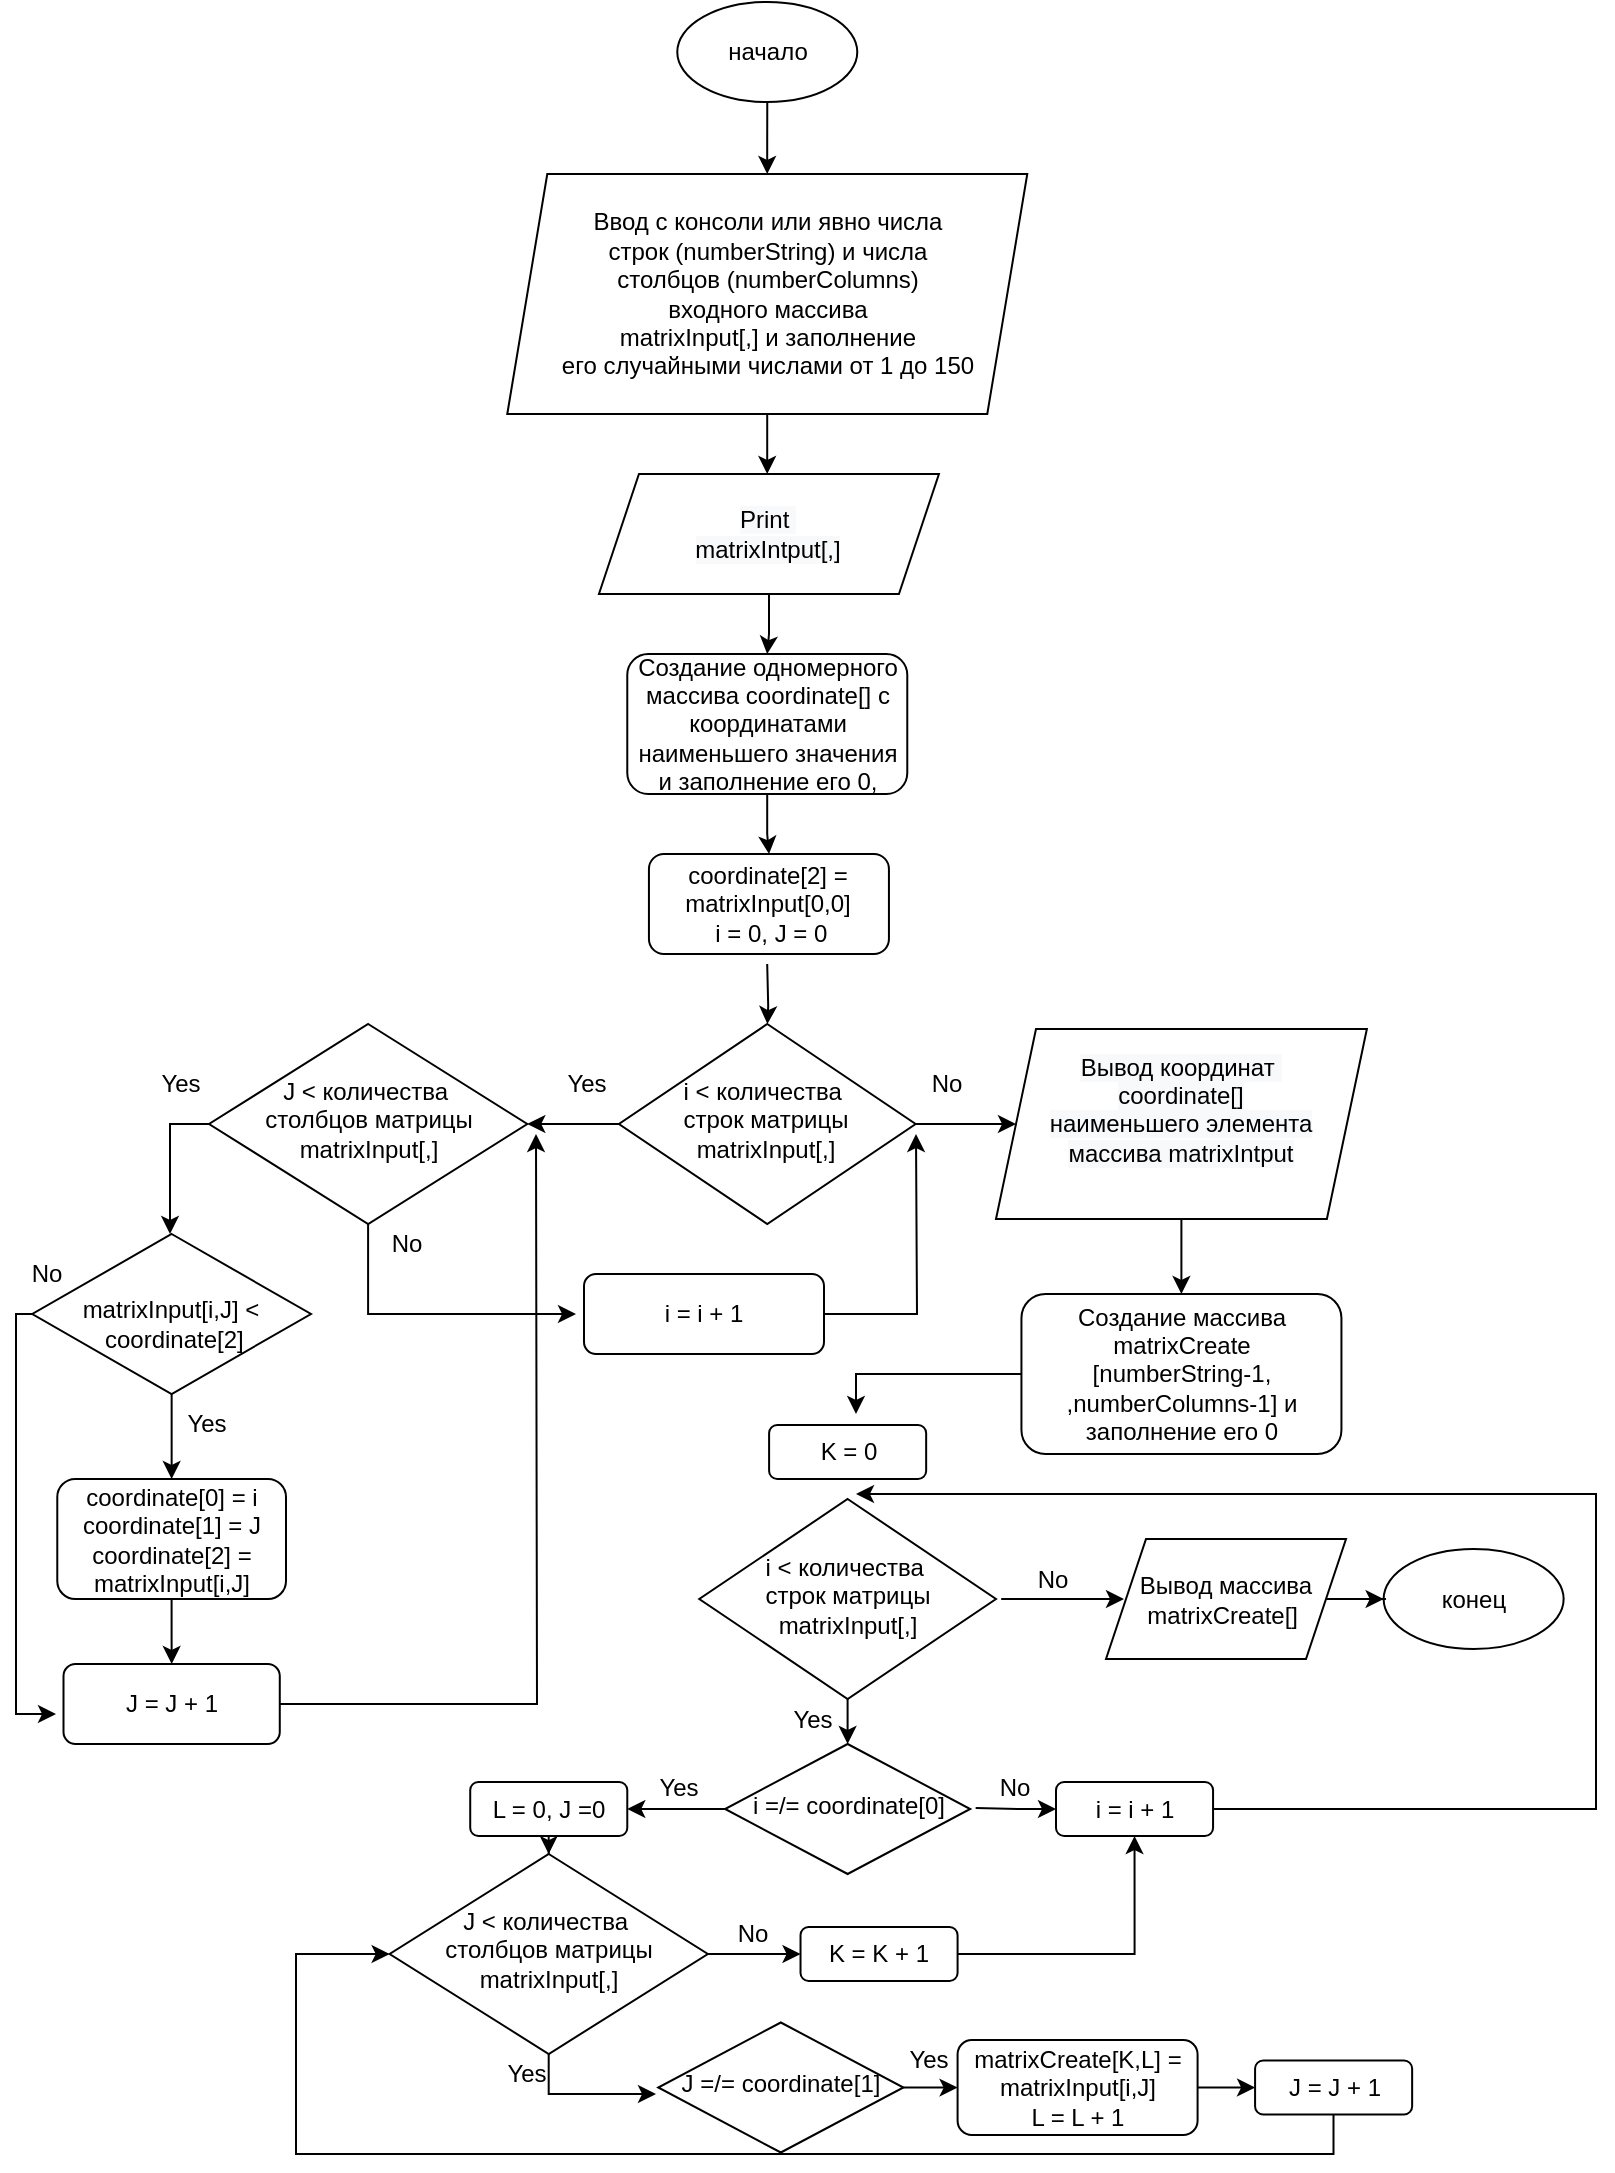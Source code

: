 <mxfile>
    <diagram id="C5RBs43oDa-KdzZeNtuy" name="Page-1">
        <mxGraphModel dx="640" dy="180" grid="1" gridSize="10" guides="1" tooltips="1" connect="1" arrows="1" fold="1" page="1" pageScale="1" pageWidth="827" pageHeight="1169" math="0" shadow="0">
            <root>
                <mxCell id="WIyWlLk6GJQsqaUBKTNV-0"/>
                <mxCell id="WIyWlLk6GJQsqaUBKTNV-1" parent="WIyWlLk6GJQsqaUBKTNV-0"/>
                <mxCell id="ihvjl12FiTxaNbeI2KgN-3" value="" style="edgeStyle=orthogonalEdgeStyle;rounded=0;orthogonalLoop=1;jettySize=auto;html=1;" parent="WIyWlLk6GJQsqaUBKTNV-1" target="yvqbhTdAx37guCkJmxYi-4" edge="1">
                    <mxGeometry relative="1" as="geometry">
                        <mxPoint x="385.6" y="565" as="sourcePoint"/>
                    </mxGeometry>
                </mxCell>
                <mxCell id="ihvjl12FiTxaNbeI2KgN-0" value="" style="edgeStyle=orthogonalEdgeStyle;rounded=0;orthogonalLoop=1;jettySize=auto;html=1;" parent="WIyWlLk6GJQsqaUBKTNV-1" source="KMKfVXiV_VwUEPasHQtb-0" target="lBCfQ0YfBoymbi7UqcTe-0" edge="1">
                    <mxGeometry relative="1" as="geometry"/>
                </mxCell>
                <mxCell id="KMKfVXiV_VwUEPasHQtb-0" value="начало" style="ellipse;whiteSpace=wrap;html=1;fontColor=#000000;fillColor=#FFFFFF;" parent="WIyWlLk6GJQsqaUBKTNV-1" vertex="1">
                    <mxGeometry x="340.64" y="84" width="90" height="50" as="geometry"/>
                </mxCell>
                <mxCell id="KMKfVXiV_VwUEPasHQtb-1" value="конец" style="ellipse;whiteSpace=wrap;html=1;fontColor=#000000;fillColor=#FFFFFF;" parent="WIyWlLk6GJQsqaUBKTNV-1" vertex="1">
                    <mxGeometry x="693.82" y="857.5" width="90" height="50" as="geometry"/>
                </mxCell>
                <mxCell id="e6qk9Nju9v2sVUpgBLXE-1" style="edgeStyle=orthogonalEdgeStyle;rounded=0;orthogonalLoop=1;jettySize=auto;html=1;" parent="WIyWlLk6GJQsqaUBKTNV-1" source="jbSXU8owo1bJoDgqIZQ3-8" edge="1">
                    <mxGeometry relative="1" as="geometry">
                        <mxPoint x="87" y="700" as="targetPoint"/>
                        <Array as="points">
                            <mxPoint x="87" y="645"/>
                        </Array>
                    </mxGeometry>
                </mxCell>
                <mxCell id="e6qk9Nju9v2sVUpgBLXE-8" style="edgeStyle=orthogonalEdgeStyle;rounded=0;orthogonalLoop=1;jettySize=auto;html=1;" parent="WIyWlLk6GJQsqaUBKTNV-1" source="jbSXU8owo1bJoDgqIZQ3-8" edge="1">
                    <mxGeometry relative="1" as="geometry">
                        <mxPoint x="290" y="740" as="targetPoint"/>
                        <Array as="points">
                            <mxPoint x="186" y="740"/>
                            <mxPoint x="220" y="740"/>
                        </Array>
                    </mxGeometry>
                </mxCell>
                <mxCell id="jbSXU8owo1bJoDgqIZQ3-8" value="&lt;font style=&quot;vertical-align: inherit&quot;&gt;&lt;font style=&quot;vertical-align: inherit&quot;&gt;&lt;font color=&quot;#000000&quot;&gt;&lt;br&gt;J &amp;lt; количества&amp;nbsp;&lt;br&gt;столбцов матрицы&lt;br&gt;matrixInput[,]&lt;br&gt;&amp;nbsp;&lt;/font&gt;&lt;br&gt;&lt;/font&gt;&lt;/font&gt;" style="rhombus;whiteSpace=wrap;html=1;shadow=0;fontFamily=Helvetica;fontSize=12;align=center;strokeWidth=1;spacing=6;spacingTop=-4;fillColor=#FFFFFF;" parent="WIyWlLk6GJQsqaUBKTNV-1" vertex="1">
                    <mxGeometry x="106.53" y="595" width="159.11" height="100" as="geometry"/>
                </mxCell>
                <mxCell id="jbSXU8owo1bJoDgqIZQ3-89" value="No" style="text;html=1;align=center;verticalAlign=middle;resizable=0;points=[];autosize=1;strokeColor=none;fillColor=none;" parent="WIyWlLk6GJQsqaUBKTNV-1" vertex="1">
                    <mxGeometry x="459.82" y="615" width="30" height="20" as="geometry"/>
                </mxCell>
                <mxCell id="jbSXU8owo1bJoDgqIZQ3-90" value="Yes" style="text;html=1;align=center;verticalAlign=middle;resizable=0;points=[];autosize=1;strokeColor=none;fillColor=none;" parent="WIyWlLk6GJQsqaUBKTNV-1" vertex="1">
                    <mxGeometry x="326.47" y="967" width="30" height="20" as="geometry"/>
                </mxCell>
                <mxCell id="ihvjl12FiTxaNbeI2KgN-5" value="" style="edgeStyle=orthogonalEdgeStyle;rounded=0;orthogonalLoop=1;jettySize=auto;html=1;" parent="WIyWlLk6GJQsqaUBKTNV-1" source="yvqbhTdAx37guCkJmxYi-4" target="jbSXU8owo1bJoDgqIZQ3-8" edge="1">
                    <mxGeometry relative="1" as="geometry"/>
                </mxCell>
                <mxCell id="VIec33F67bFmTqAhXJMC-25" style="edgeStyle=orthogonalEdgeStyle;rounded=0;orthogonalLoop=1;jettySize=auto;html=1;" parent="WIyWlLk6GJQsqaUBKTNV-1" source="yvqbhTdAx37guCkJmxYi-4" edge="1">
                    <mxGeometry relative="1" as="geometry">
                        <mxPoint x="510" y="645" as="targetPoint"/>
                    </mxGeometry>
                </mxCell>
                <mxCell id="yvqbhTdAx37guCkJmxYi-4" value="&lt;font style=&quot;vertical-align: inherit&quot;&gt;&lt;font style=&quot;vertical-align: inherit&quot;&gt;&lt;font color=&quot;#000000&quot;&gt;i &amp;lt; количества&amp;nbsp;&lt;br&gt;строк матрицы&lt;br&gt;matrixInput[,]&lt;/font&gt;&lt;br&gt;&lt;/font&gt;&lt;/font&gt;" style="rhombus;whiteSpace=wrap;html=1;shadow=0;fontFamily=Helvetica;fontSize=12;align=center;strokeWidth=1;spacing=6;spacingTop=-4;fillColor=#FFFFFF;" parent="WIyWlLk6GJQsqaUBKTNV-1" vertex="1">
                    <mxGeometry x="311.46" y="595" width="148.36" height="100" as="geometry"/>
                </mxCell>
                <mxCell id="e6qk9Nju9v2sVUpgBLXE-9" style="edgeStyle=orthogonalEdgeStyle;rounded=0;orthogonalLoop=1;jettySize=auto;html=1;" parent="WIyWlLk6GJQsqaUBKTNV-1" source="yvqbhTdAx37guCkJmxYi-6" edge="1">
                    <mxGeometry relative="1" as="geometry">
                        <mxPoint x="460" y="650" as="targetPoint"/>
                    </mxGeometry>
                </mxCell>
                <mxCell id="yvqbhTdAx37guCkJmxYi-6" value="i = i + 1" style="rounded=1;whiteSpace=wrap;html=1;" parent="WIyWlLk6GJQsqaUBKTNV-1" vertex="1">
                    <mxGeometry x="294" y="720" width="120" height="40" as="geometry"/>
                </mxCell>
                <mxCell id="yvqbhTdAx37guCkJmxYi-13" value="No" style="text;html=1;align=center;verticalAlign=middle;resizable=0;points=[];autosize=1;strokeColor=none;fillColor=none;" parent="WIyWlLk6GJQsqaUBKTNV-1" vertex="1">
                    <mxGeometry x="494.47" y="967" width="30" height="20" as="geometry"/>
                </mxCell>
                <mxCell id="yvqbhTdAx37guCkJmxYi-14" value="Yes" style="text;html=1;align=center;verticalAlign=middle;resizable=0;points=[];autosize=1;strokeColor=none;fillColor=none;" parent="WIyWlLk6GJQsqaUBKTNV-1" vertex="1">
                    <mxGeometry x="76.53" y="615" width="30" height="20" as="geometry"/>
                </mxCell>
                <mxCell id="ihvjl12FiTxaNbeI2KgN-16" style="edgeStyle=orthogonalEdgeStyle;rounded=0;orthogonalLoop=1;jettySize=auto;html=1;entryX=1;entryY=0.5;entryDx=0;entryDy=0;" parent="WIyWlLk6GJQsqaUBKTNV-1" edge="1">
                    <mxGeometry relative="1" as="geometry">
                        <mxPoint x="329.03" y="750" as="sourcePoint"/>
                    </mxGeometry>
                </mxCell>
                <mxCell id="ihvjl12FiTxaNbeI2KgN-34" value="" style="edgeStyle=orthogonalEdgeStyle;rounded=0;orthogonalLoop=1;jettySize=auto;html=1;" parent="WIyWlLk6GJQsqaUBKTNV-1" edge="1">
                    <mxGeometry relative="1" as="geometry">
                        <mxPoint x="434.03" y="750" as="sourcePoint"/>
                    </mxGeometry>
                </mxCell>
                <mxCell id="e6qk9Nju9v2sVUpgBLXE-7" style="edgeStyle=orthogonalEdgeStyle;rounded=0;orthogonalLoop=1;jettySize=auto;html=1;" parent="WIyWlLk6GJQsqaUBKTNV-1" source="KW_vQVSKnFb7htBr6eyI-2" edge="1">
                    <mxGeometry relative="1" as="geometry">
                        <mxPoint x="270" y="650" as="targetPoint"/>
                    </mxGeometry>
                </mxCell>
                <mxCell id="KW_vQVSKnFb7htBr6eyI-2" value="J = J + 1" style="rounded=1;whiteSpace=wrap;html=1;" parent="WIyWlLk6GJQsqaUBKTNV-1" vertex="1">
                    <mxGeometry x="33.75" y="915" width="108.14" height="40" as="geometry"/>
                </mxCell>
                <mxCell id="KW_vQVSKnFb7htBr6eyI-6" value="No" style="text;html=1;align=center;verticalAlign=middle;resizable=0;points=[];autosize=1;strokeColor=none;fillColor=none;" parent="WIyWlLk6GJQsqaUBKTNV-1" vertex="1">
                    <mxGeometry x="190" y="695" width="30" height="20" as="geometry"/>
                </mxCell>
                <mxCell id="KW_vQVSKnFb7htBr6eyI-24" value="Yes" style="text;html=1;align=center;verticalAlign=middle;resizable=0;points=[];autosize=1;strokeColor=none;fillColor=none;" parent="WIyWlLk6GJQsqaUBKTNV-1" vertex="1">
                    <mxGeometry x="280" y="615" width="30" height="20" as="geometry"/>
                </mxCell>
                <mxCell id="ihvjl12FiTxaNbeI2KgN-1" value="" style="edgeStyle=orthogonalEdgeStyle;rounded=0;orthogonalLoop=1;jettySize=auto;html=1;" parent="WIyWlLk6GJQsqaUBKTNV-1" source="lBCfQ0YfBoymbi7UqcTe-0" edge="1">
                    <mxGeometry relative="1" as="geometry">
                        <mxPoint x="385.6" y="320" as="targetPoint"/>
                    </mxGeometry>
                </mxCell>
                <mxCell id="lBCfQ0YfBoymbi7UqcTe-0" value="Ввод с консоли или явно числа&lt;br&gt;строк (numberString) и числа &lt;br&gt;столбцов (numberColumns) &lt;br&gt;входного массива&lt;br&gt;matrixInput[,] и заполнение&lt;br&gt;его случайными числами от 1 до 150" style="shape=parallelogram;perimeter=parallelogramPerimeter;whiteSpace=wrap;html=1;fixedSize=1;" parent="WIyWlLk6GJQsqaUBKTNV-1" vertex="1">
                    <mxGeometry x="255.64" y="170" width="260" height="120" as="geometry"/>
                </mxCell>
                <mxCell id="e6qk9Nju9v2sVUpgBLXE-5" value="" style="edgeStyle=orthogonalEdgeStyle;rounded=0;orthogonalLoop=1;jettySize=auto;html=1;" parent="WIyWlLk6GJQsqaUBKTNV-1" source="lBCfQ0YfBoymbi7UqcTe-4" target="KW_vQVSKnFb7htBr6eyI-2" edge="1">
                    <mxGeometry relative="1" as="geometry"/>
                </mxCell>
                <mxCell id="lBCfQ0YfBoymbi7UqcTe-4" value="coordinate[0] = i&lt;br&gt;coordinate[1] = J&lt;br&gt;coordinate[2] = matrixInput[i,J]" style="rounded=1;whiteSpace=wrap;html=1;" parent="WIyWlLk6GJQsqaUBKTNV-1" vertex="1">
                    <mxGeometry x="30.64" y="822.5" width="114.36" height="60" as="geometry"/>
                </mxCell>
                <mxCell id="e6qk9Nju9v2sVUpgBLXE-28" value="" style="edgeStyle=orthogonalEdgeStyle;rounded=0;orthogonalLoop=1;jettySize=auto;html=1;" parent="WIyWlLk6GJQsqaUBKTNV-1" source="lBCfQ0YfBoymbi7UqcTe-8" target="e6qk9Nju9v2sVUpgBLXE-25" edge="1">
                    <mxGeometry relative="1" as="geometry"/>
                </mxCell>
                <mxCell id="lBCfQ0YfBoymbi7UqcTe-8" value="matrixCreate[K,L]&amp;nbsp;= matrixInput[i,J]&lt;br&gt;L = L + 1" style="rounded=1;whiteSpace=wrap;html=1;" parent="WIyWlLk6GJQsqaUBKTNV-1" vertex="1">
                    <mxGeometry x="480.79" y="1103" width="120" height="47.5" as="geometry"/>
                </mxCell>
                <mxCell id="e6qk9Nju9v2sVUpgBLXE-16" value="" style="edgeStyle=orthogonalEdgeStyle;rounded=0;orthogonalLoop=1;jettySize=auto;html=1;" parent="WIyWlLk6GJQsqaUBKTNV-1" source="lBCfQ0YfBoymbi7UqcTe-10" target="e6qk9Nju9v2sVUpgBLXE-15" edge="1">
                    <mxGeometry relative="1" as="geometry"/>
                </mxCell>
                <mxCell id="lBCfQ0YfBoymbi7UqcTe-10" value="&lt;font style=&quot;vertical-align: inherit&quot;&gt;&lt;font style=&quot;vertical-align: inherit&quot;&gt;&lt;font color=&quot;#000000&quot;&gt;&lt;br&gt;i =/= coordinate[0]&lt;br&gt;&amp;nbsp;&lt;/font&gt;&lt;br&gt;&lt;/font&gt;&lt;/font&gt;" style="rhombus;whiteSpace=wrap;html=1;shadow=0;fontFamily=Helvetica;fontSize=12;align=center;strokeWidth=1;spacing=6;spacingTop=-4;fillColor=#FFFFFF;" parent="WIyWlLk6GJQsqaUBKTNV-1" vertex="1">
                    <mxGeometry x="364.52" y="955" width="122.59" height="65" as="geometry"/>
                </mxCell>
                <mxCell id="VIec33F67bFmTqAhXJMC-20" style="edgeStyle=orthogonalEdgeStyle;rounded=0;orthogonalLoop=1;jettySize=auto;html=1;entryX=0;entryY=0.5;entryDx=0;entryDy=0;" parent="WIyWlLk6GJQsqaUBKTNV-1" target="e6qk9Nju9v2sVUpgBLXE-23" edge="1">
                    <mxGeometry relative="1" as="geometry">
                        <mxPoint x="520" y="987" as="targetPoint"/>
                        <mxPoint x="489.82" y="987" as="sourcePoint"/>
                    </mxGeometry>
                </mxCell>
                <mxCell id="lBCfQ0YfBoymbi7UqcTe-18" value="Yes" style="text;html=1;align=center;verticalAlign=middle;resizable=0;points=[];autosize=1;strokeColor=none;fillColor=none;" parent="WIyWlLk6GJQsqaUBKTNV-1" vertex="1">
                    <mxGeometry x="450.79" y="1103" width="30" height="20" as="geometry"/>
                </mxCell>
                <mxCell id="VIec33F67bFmTqAhXJMC-3" value="" style="edgeStyle=orthogonalEdgeStyle;rounded=0;orthogonalLoop=1;jettySize=auto;html=1;" parent="WIyWlLk6GJQsqaUBKTNV-1" source="VIec33F67bFmTqAhXJMC-0" target="VIec33F67bFmTqAhXJMC-2" edge="1">
                    <mxGeometry relative="1" as="geometry"/>
                </mxCell>
                <mxCell id="VIec33F67bFmTqAhXJMC-0" value="&lt;span style=&quot;color: rgb(0 , 0 , 0) ; font-family: &amp;quot;helvetica&amp;quot; ; font-size: 12px ; font-style: normal ; font-weight: 400 ; letter-spacing: normal ; text-align: center ; text-indent: 0px ; text-transform: none ; word-spacing: 0px ; background-color: rgb(248 , 249 , 250) ; display: inline ; float: none&quot;&gt;Print&amp;nbsp;&lt;br&gt;&lt;span style=&quot;font-family: Helvetica;&quot;&gt;matrixIntput[,]&lt;/span&gt;&lt;br&gt;&lt;/span&gt;" style="shape=parallelogram;perimeter=parallelogramPerimeter;whiteSpace=wrap;html=1;fixedSize=1;" parent="WIyWlLk6GJQsqaUBKTNV-1" vertex="1">
                    <mxGeometry x="301.47" y="320" width="170" height="60" as="geometry"/>
                </mxCell>
                <mxCell id="VIec33F67bFmTqAhXJMC-1" value="coordinate[2]&amp;nbsp;= matrixInput[0,0]&lt;br&gt;&amp;nbsp;&amp;nbsp;i = 0, J = 0&amp;nbsp;" style="rounded=1;whiteSpace=wrap;html=1;" parent="WIyWlLk6GJQsqaUBKTNV-1" vertex="1">
                    <mxGeometry x="326.47" y="510" width="120" height="50" as="geometry"/>
                </mxCell>
                <mxCell id="VIec33F67bFmTqAhXJMC-4" value="" style="edgeStyle=orthogonalEdgeStyle;rounded=0;orthogonalLoop=1;jettySize=auto;html=1;" parent="WIyWlLk6GJQsqaUBKTNV-1" source="VIec33F67bFmTqAhXJMC-2" target="VIec33F67bFmTqAhXJMC-1" edge="1">
                    <mxGeometry relative="1" as="geometry"/>
                </mxCell>
                <mxCell id="VIec33F67bFmTqAhXJMC-2" value="&lt;br&gt;Создание одномерного массива coordinate[] с координатами наименьшего значения и заполнение его 0,&lt;br&gt;&amp;nbsp;" style="rounded=1;whiteSpace=wrap;html=1;" parent="WIyWlLk6GJQsqaUBKTNV-1" vertex="1">
                    <mxGeometry x="315.64" y="410" width="140" height="70" as="geometry"/>
                </mxCell>
                <mxCell id="VIec33F67bFmTqAhXJMC-15" style="edgeStyle=orthogonalEdgeStyle;rounded=0;orthogonalLoop=1;jettySize=auto;html=1;" parent="WIyWlLk6GJQsqaUBKTNV-1" edge="1">
                    <mxGeometry relative="1" as="geometry">
                        <mxPoint x="564" y="882.5" as="targetPoint"/>
                        <mxPoint x="502.59" y="882.5" as="sourcePoint"/>
                    </mxGeometry>
                </mxCell>
                <mxCell id="VIec33F67bFmTqAhXJMC-9" value="Yes" style="text;html=1;align=center;verticalAlign=middle;resizable=0;points=[];autosize=1;strokeColor=none;fillColor=none;" parent="WIyWlLk6GJQsqaUBKTNV-1" vertex="1">
                    <mxGeometry x="393.05" y="932.5" width="30" height="20" as="geometry"/>
                </mxCell>
                <mxCell id="VIec33F67bFmTqAhXJMC-12" value="No" style="text;html=1;align=center;verticalAlign=middle;resizable=0;points=[];autosize=1;strokeColor=none;fillColor=none;" parent="WIyWlLk6GJQsqaUBKTNV-1" vertex="1">
                    <mxGeometry x="512.72" y="862.5" width="30" height="20" as="geometry"/>
                </mxCell>
                <mxCell id="e6qk9Nju9v2sVUpgBLXE-11" value="" style="edgeStyle=orthogonalEdgeStyle;rounded=0;orthogonalLoop=1;jettySize=auto;html=1;" parent="WIyWlLk6GJQsqaUBKTNV-1" source="VIec33F67bFmTqAhXJMC-23" target="e6qk9Nju9v2sVUpgBLXE-10" edge="1">
                    <mxGeometry relative="1" as="geometry"/>
                </mxCell>
                <mxCell id="VIec33F67bFmTqAhXJMC-23" value="&lt;span style=&quot;color: rgb(0 , 0 , 0) ; font-family: &amp;quot;helvetica&amp;quot; ; font-size: 12px ; font-style: normal ; font-weight: 400 ; letter-spacing: normal ; text-align: center ; text-indent: 0px ; text-transform: none ; word-spacing: 0px ; background-color: rgb(248 , 249 , 250) ; display: inline ; float: none&quot;&gt;Вывод координат&amp;nbsp;&lt;br&gt;&lt;span style=&quot;font-family: Helvetica;&quot;&gt;coordinate[]&lt;/span&gt;&lt;br&gt;наименьшего элемента&lt;br&gt;массива&amp;nbsp;&lt;span style=&quot;font-family: Helvetica;&quot;&gt;matrixIntput&lt;br&gt;&lt;/span&gt;&lt;br&gt;&lt;/span&gt;" style="shape=parallelogram;perimeter=parallelogramPerimeter;whiteSpace=wrap;html=1;fixedSize=1;" parent="WIyWlLk6GJQsqaUBKTNV-1" vertex="1">
                    <mxGeometry x="500" y="597.5" width="185.44" height="95" as="geometry"/>
                </mxCell>
                <mxCell id="e6qk9Nju9v2sVUpgBLXE-2" value="" style="edgeStyle=orthogonalEdgeStyle;rounded=0;orthogonalLoop=1;jettySize=auto;html=1;" parent="WIyWlLk6GJQsqaUBKTNV-1" source="e6qk9Nju9v2sVUpgBLXE-0" target="lBCfQ0YfBoymbi7UqcTe-4" edge="1">
                    <mxGeometry relative="1" as="geometry"/>
                </mxCell>
                <mxCell id="e6qk9Nju9v2sVUpgBLXE-4" style="edgeStyle=orthogonalEdgeStyle;rounded=0;orthogonalLoop=1;jettySize=auto;html=1;" parent="WIyWlLk6GJQsqaUBKTNV-1" source="e6qk9Nju9v2sVUpgBLXE-0" edge="1">
                    <mxGeometry relative="1" as="geometry">
                        <mxPoint x="30" y="940" as="targetPoint"/>
                        <Array as="points">
                            <mxPoint x="10" y="740"/>
                            <mxPoint x="10" y="940"/>
                        </Array>
                    </mxGeometry>
                </mxCell>
                <mxCell id="e6qk9Nju9v2sVUpgBLXE-0" value="&lt;font style=&quot;vertical-align: inherit&quot;&gt;&lt;font style=&quot;vertical-align: inherit&quot;&gt;&lt;font color=&quot;#000000&quot;&gt;&lt;br&gt;matrixInput[i,J] &amp;lt;&lt;br&gt;&amp;nbsp;coordinate[2]&lt;/font&gt;&lt;br&gt;&lt;/font&gt;&lt;/font&gt;" style="rhombus;whiteSpace=wrap;html=1;shadow=0;fontFamily=Helvetica;fontSize=12;align=center;strokeWidth=1;spacing=6;spacingTop=-4;fillColor=#FFFFFF;" parent="WIyWlLk6GJQsqaUBKTNV-1" vertex="1">
                    <mxGeometry x="18.14" y="700" width="139.36" height="80" as="geometry"/>
                </mxCell>
                <mxCell id="e6qk9Nju9v2sVUpgBLXE-3" value="Yes" style="text;html=1;align=center;verticalAlign=middle;resizable=0;points=[];autosize=1;strokeColor=none;fillColor=none;" parent="WIyWlLk6GJQsqaUBKTNV-1" vertex="1">
                    <mxGeometry x="90" y="785" width="30" height="20" as="geometry"/>
                </mxCell>
                <mxCell id="e6qk9Nju9v2sVUpgBLXE-6" value="No" style="text;html=1;align=center;verticalAlign=middle;resizable=0;points=[];autosize=1;strokeColor=none;fillColor=none;" parent="WIyWlLk6GJQsqaUBKTNV-1" vertex="1">
                    <mxGeometry x="10" y="710" width="30" height="20" as="geometry"/>
                </mxCell>
                <mxCell id="e6qk9Nju9v2sVUpgBLXE-20" style="edgeStyle=orthogonalEdgeStyle;rounded=0;orthogonalLoop=1;jettySize=auto;html=1;" parent="WIyWlLk6GJQsqaUBKTNV-1" source="e6qk9Nju9v2sVUpgBLXE-10" edge="1">
                    <mxGeometry relative="1" as="geometry">
                        <mxPoint x="430" y="790" as="targetPoint"/>
                        <Array as="points">
                            <mxPoint x="430" y="770"/>
                        </Array>
                    </mxGeometry>
                </mxCell>
                <mxCell id="e6qk9Nju9v2sVUpgBLXE-10" value="&lt;span style=&quot;&quot;&gt;Создание массива&lt;/span&gt;&lt;br style=&quot;&quot;&gt;&lt;span style=&quot;&quot;&gt;matrixCreate&lt;br&gt;[&lt;/span&gt;numberString-1,&lt;span style=&quot;&quot;&gt;&lt;br&gt;,&lt;/span&gt;numberColumns-1&lt;span style=&quot;&quot;&gt;] и заполнение его 0&lt;/span&gt;" style="rounded=1;whiteSpace=wrap;html=1;" parent="WIyWlLk6GJQsqaUBKTNV-1" vertex="1">
                    <mxGeometry x="512.72" y="730" width="160" height="80" as="geometry"/>
                </mxCell>
                <mxCell id="e6qk9Nju9v2sVUpgBLXE-14" value="" style="edgeStyle=orthogonalEdgeStyle;rounded=0;orthogonalLoop=1;jettySize=auto;html=1;entryX=0.5;entryY=0;entryDx=0;entryDy=0;" parent="WIyWlLk6GJQsqaUBKTNV-1" source="e6qk9Nju9v2sVUpgBLXE-12" target="lBCfQ0YfBoymbi7UqcTe-10" edge="1">
                    <mxGeometry relative="1" as="geometry">
                        <mxPoint x="295" y="1031" as="targetPoint"/>
                    </mxGeometry>
                </mxCell>
                <mxCell id="e6qk9Nju9v2sVUpgBLXE-12" value="&lt;font style=&quot;vertical-align: inherit&quot;&gt;&lt;font style=&quot;vertical-align: inherit&quot;&gt;&lt;font color=&quot;#000000&quot;&gt;i &amp;lt; количества&amp;nbsp;&lt;br&gt;строк матрицы&lt;br&gt;matrixInput[,]&lt;/font&gt;&lt;br&gt;&lt;/font&gt;&lt;/font&gt;" style="rhombus;whiteSpace=wrap;html=1;shadow=0;fontFamily=Helvetica;fontSize=12;align=center;strokeWidth=1;spacing=6;spacingTop=-4;fillColor=#FFFFFF;" parent="WIyWlLk6GJQsqaUBKTNV-1" vertex="1">
                    <mxGeometry x="351.64" y="832.5" width="148.36" height="100" as="geometry"/>
                </mxCell>
                <mxCell id="e6qk9Nju9v2sVUpgBLXE-41" value="" style="edgeStyle=orthogonalEdgeStyle;rounded=0;orthogonalLoop=1;jettySize=auto;html=1;" parent="WIyWlLk6GJQsqaUBKTNV-1" source="e6qk9Nju9v2sVUpgBLXE-15" target="e6qk9Nju9v2sVUpgBLXE-17" edge="1">
                    <mxGeometry relative="1" as="geometry"/>
                </mxCell>
                <mxCell id="e6qk9Nju9v2sVUpgBLXE-15" value="L = 0, J =0" style="rounded=1;whiteSpace=wrap;html=1;" parent="WIyWlLk6GJQsqaUBKTNV-1" vertex="1">
                    <mxGeometry x="237.11" y="974" width="78.53" height="27" as="geometry"/>
                </mxCell>
                <mxCell id="e6qk9Nju9v2sVUpgBLXE-34" style="edgeStyle=orthogonalEdgeStyle;rounded=0;orthogonalLoop=1;jettySize=auto;html=1;" parent="WIyWlLk6GJQsqaUBKTNV-1" source="e6qk9Nju9v2sVUpgBLXE-17" edge="1">
                    <mxGeometry relative="1" as="geometry">
                        <mxPoint x="330" y="1130" as="targetPoint"/>
                        <Array as="points">
                            <mxPoint x="276" y="1130"/>
                        </Array>
                    </mxGeometry>
                </mxCell>
                <mxCell id="e6qk9Nju9v2sVUpgBLXE-35" value="" style="edgeStyle=orthogonalEdgeStyle;rounded=0;orthogonalLoop=1;jettySize=auto;html=1;" parent="WIyWlLk6GJQsqaUBKTNV-1" source="e6qk9Nju9v2sVUpgBLXE-17" target="e6qk9Nju9v2sVUpgBLXE-26" edge="1">
                    <mxGeometry relative="1" as="geometry"/>
                </mxCell>
                <mxCell id="e6qk9Nju9v2sVUpgBLXE-17" value="&lt;font style=&quot;vertical-align: inherit&quot;&gt;&lt;font style=&quot;vertical-align: inherit&quot;&gt;&lt;font color=&quot;#000000&quot;&gt;&lt;br&gt;J &amp;lt; количества&amp;nbsp;&lt;br&gt;столбцов матрицы&lt;br&gt;matrixInput[,]&lt;br&gt;&amp;nbsp;&lt;/font&gt;&lt;br&gt;&lt;/font&gt;&lt;/font&gt;" style="rhombus;whiteSpace=wrap;html=1;shadow=0;fontFamily=Helvetica;fontSize=12;align=center;strokeWidth=1;spacing=6;spacingTop=-4;fillColor=#FFFFFF;" parent="WIyWlLk6GJQsqaUBKTNV-1" vertex="1">
                    <mxGeometry x="196.82" y="1010" width="159.11" height="100" as="geometry"/>
                </mxCell>
                <mxCell id="e6qk9Nju9v2sVUpgBLXE-27" value="" style="edgeStyle=orthogonalEdgeStyle;rounded=0;orthogonalLoop=1;jettySize=auto;html=1;" parent="WIyWlLk6GJQsqaUBKTNV-1" source="e6qk9Nju9v2sVUpgBLXE-18" target="lBCfQ0YfBoymbi7UqcTe-8" edge="1">
                    <mxGeometry relative="1" as="geometry"/>
                </mxCell>
                <mxCell id="e6qk9Nju9v2sVUpgBLXE-18" value="&lt;font style=&quot;vertical-align: inherit&quot;&gt;&lt;font style=&quot;vertical-align: inherit&quot;&gt;&lt;font color=&quot;#000000&quot;&gt;&lt;br&gt;J =/= coordinate[1]&lt;br&gt;&amp;nbsp;&lt;/font&gt;&lt;br&gt;&lt;/font&gt;&lt;/font&gt;" style="rhombus;whiteSpace=wrap;html=1;shadow=0;fontFamily=Helvetica;fontSize=12;align=center;strokeWidth=1;spacing=6;spacingTop=-4;fillColor=#FFFFFF;" parent="WIyWlLk6GJQsqaUBKTNV-1" vertex="1">
                    <mxGeometry x="331.12" y="1094.25" width="122.59" height="65" as="geometry"/>
                </mxCell>
                <mxCell id="e6qk9Nju9v2sVUpgBLXE-19" value="K = 0" style="rounded=1;whiteSpace=wrap;html=1;" parent="WIyWlLk6GJQsqaUBKTNV-1" vertex="1">
                    <mxGeometry x="386.55" y="795.5" width="78.53" height="27" as="geometry"/>
                </mxCell>
                <mxCell id="e6qk9Nju9v2sVUpgBLXE-22" value="" style="edgeStyle=orthogonalEdgeStyle;rounded=0;orthogonalLoop=1;jettySize=auto;html=1;" parent="WIyWlLk6GJQsqaUBKTNV-1" source="e6qk9Nju9v2sVUpgBLXE-21" target="KMKfVXiV_VwUEPasHQtb-1" edge="1">
                    <mxGeometry relative="1" as="geometry"/>
                </mxCell>
                <mxCell id="e6qk9Nju9v2sVUpgBLXE-21" value="&lt;span style=&quot;&quot;&gt;Вывод массива&lt;/span&gt;&lt;br style=&quot;&quot;&gt;&lt;span style=&quot;&quot;&gt;matrixCreate[]&amp;nbsp;&lt;/span&gt;" style="shape=parallelogram;perimeter=parallelogramPerimeter;whiteSpace=wrap;html=1;fixedSize=1;" parent="WIyWlLk6GJQsqaUBKTNV-1" vertex="1">
                    <mxGeometry x="555" y="852.5" width="120" height="60" as="geometry"/>
                </mxCell>
                <mxCell id="e6qk9Nju9v2sVUpgBLXE-24" style="edgeStyle=orthogonalEdgeStyle;rounded=0;orthogonalLoop=1;jettySize=auto;html=1;" parent="WIyWlLk6GJQsqaUBKTNV-1" source="e6qk9Nju9v2sVUpgBLXE-23" edge="1">
                    <mxGeometry relative="1" as="geometry">
                        <mxPoint x="430" y="830" as="targetPoint"/>
                        <Array as="points">
                            <mxPoint x="800" y="988"/>
                        </Array>
                    </mxGeometry>
                </mxCell>
                <mxCell id="e6qk9Nju9v2sVUpgBLXE-23" value="i = i + 1" style="rounded=1;whiteSpace=wrap;html=1;" parent="WIyWlLk6GJQsqaUBKTNV-1" vertex="1">
                    <mxGeometry x="530" y="974" width="78.53" height="27" as="geometry"/>
                </mxCell>
                <mxCell id="e6qk9Nju9v2sVUpgBLXE-40" style="edgeStyle=orthogonalEdgeStyle;rounded=0;orthogonalLoop=1;jettySize=auto;html=1;" parent="WIyWlLk6GJQsqaUBKTNV-1" source="e6qk9Nju9v2sVUpgBLXE-25" target="e6qk9Nju9v2sVUpgBLXE-17" edge="1">
                    <mxGeometry relative="1" as="geometry">
                        <mxPoint x="150" y="1010" as="targetPoint"/>
                        <Array as="points">
                            <mxPoint x="669" y="1160"/>
                            <mxPoint x="150" y="1160"/>
                            <mxPoint x="150" y="1060"/>
                        </Array>
                    </mxGeometry>
                </mxCell>
                <mxCell id="e6qk9Nju9v2sVUpgBLXE-25" value="J = J + 1" style="rounded=1;whiteSpace=wrap;html=1;" parent="WIyWlLk6GJQsqaUBKTNV-1" vertex="1">
                    <mxGeometry x="629.54" y="1113.25" width="78.53" height="27" as="geometry"/>
                </mxCell>
                <mxCell id="e6qk9Nju9v2sVUpgBLXE-37" style="edgeStyle=orthogonalEdgeStyle;rounded=0;orthogonalLoop=1;jettySize=auto;html=1;entryX=0.5;entryY=1;entryDx=0;entryDy=0;" parent="WIyWlLk6GJQsqaUBKTNV-1" source="e6qk9Nju9v2sVUpgBLXE-26" target="e6qk9Nju9v2sVUpgBLXE-23" edge="1">
                    <mxGeometry relative="1" as="geometry">
                        <mxPoint x="570" y="1010" as="targetPoint"/>
                    </mxGeometry>
                </mxCell>
                <mxCell id="e6qk9Nju9v2sVUpgBLXE-26" value="K = K + 1" style="rounded=1;whiteSpace=wrap;html=1;" parent="WIyWlLk6GJQsqaUBKTNV-1" vertex="1">
                    <mxGeometry x="402.26" y="1046.5" width="78.53" height="27" as="geometry"/>
                </mxCell>
                <mxCell id="e6qk9Nju9v2sVUpgBLXE-32" value="Yes" style="text;html=1;align=center;verticalAlign=middle;resizable=0;points=[];autosize=1;strokeColor=none;fillColor=none;" parent="WIyWlLk6GJQsqaUBKTNV-1" vertex="1">
                    <mxGeometry x="250.0" y="1110" width="30" height="20" as="geometry"/>
                </mxCell>
                <mxCell id="e6qk9Nju9v2sVUpgBLXE-38" value="No" style="text;html=1;align=center;verticalAlign=middle;resizable=0;points=[];autosize=1;strokeColor=none;fillColor=none;" parent="WIyWlLk6GJQsqaUBKTNV-1" vertex="1">
                    <mxGeometry x="363.05" y="1040" width="30" height="20" as="geometry"/>
                </mxCell>
            </root>
        </mxGraphModel>
    </diagram>
</mxfile>